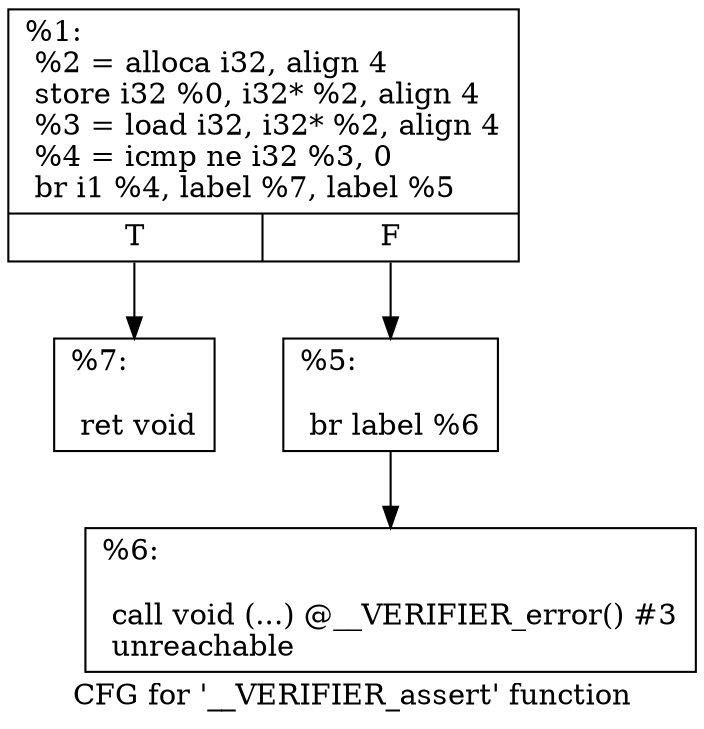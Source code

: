 digraph "CFG for '__VERIFIER_assert' function" {
	label="CFG for '__VERIFIER_assert' function";

	Node0x55ac1fd71b80 [shape=record,label="{%1:\l  %2 = alloca i32, align 4\l  store i32 %0, i32* %2, align 4\l  %3 = load i32, i32* %2, align 4\l  %4 = icmp ne i32 %3, 0\l  br i1 %4, label %7, label %5\l|{<s0>T|<s1>F}}"];
	Node0x55ac1fd71b80:s0 -> Node0x55ac1fd72480;
	Node0x55ac1fd71b80:s1 -> Node0x55ac1fd72510;
	Node0x55ac1fd72510 [shape=record,label="{%5:\l\l  br label %6\l}"];
	Node0x55ac1fd72510 -> Node0x55ac1fd72630;
	Node0x55ac1fd72630 [shape=record,label="{%6:\l\l  call void (...) @__VERIFIER_error() #3\l  unreachable\l}"];
	Node0x55ac1fd72480 [shape=record,label="{%7:\l\l  ret void\l}"];
}
